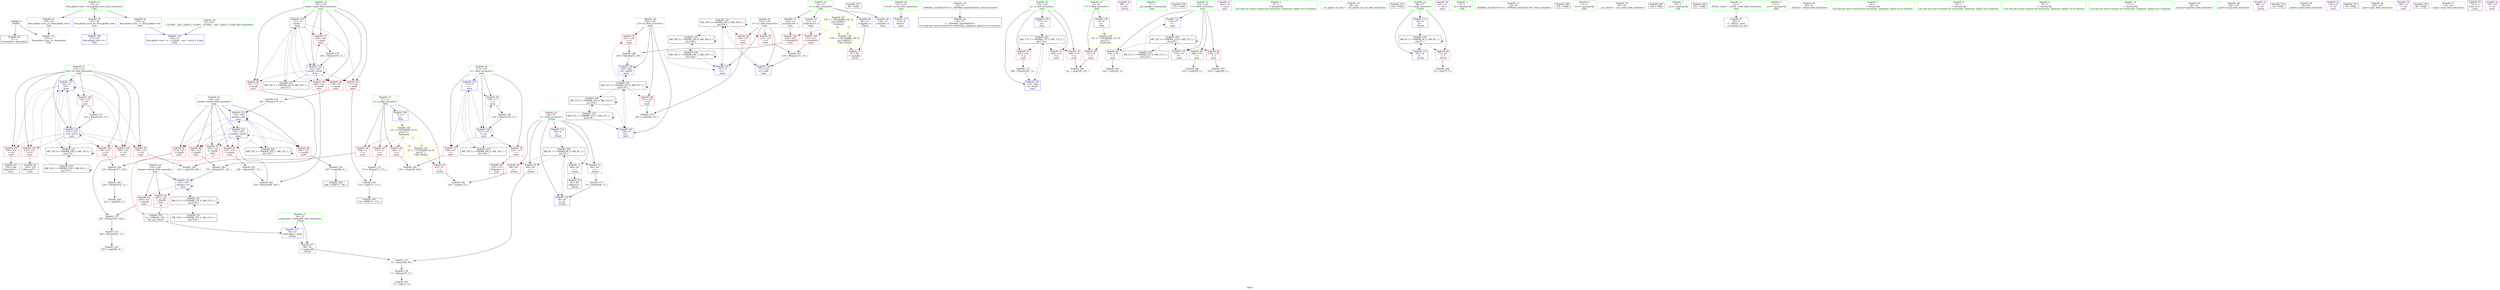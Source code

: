 digraph "SVFG" {
	label="SVFG";

	Node0x55acdf286f20 [shape=record,color=grey,label="{NodeID: 0\nNullPtr}"];
	Node0x55acdf286f20 -> Node0x55acdf2a6260[style=solid];
	Node0x55acdf286f20 -> Node0x55acdf2a7600[style=solid];
	Node0x55acdf2b0a20 [shape=record,color=grey,label="{NodeID: 180\n193 = Binary(191, 192, )\n}"];
	Node0x55acdf2b0a20 -> Node0x55acdf2ac870[style=solid];
	Node0x55acdf2a69e0 [shape=record,color=red,label="{NodeID: 97\n227\<--129\n\<--s2\nmain\n}"];
	Node0x55acdf2a69e0 -> Node0x55acdf2af820[style=solid];
	Node0x55acdf298890 [shape=record,color=green,label="{NodeID: 14\n13\<--14\na\<--a_field_insensitive\nGlob }"];
	Node0x55acdf298890 -> Node0x55acdf2a7930[style=solid];
	Node0x55acdf298890 -> Node0x55acdf2a7a00[style=solid];
	Node0x55acdf298890 -> Node0x55acdf2a7ad0[style=solid];
	Node0x55acdf298890 -> Node0x55acdf2a7ba0[style=solid];
	Node0x55acdf2d5130 [shape=record,color=black,label="{NodeID: 277\n99 = PHI()\n}"];
	Node0x55acdf2aa480 [shape=record,color=grey,label="{NodeID: 194\n187 = cmp(186, 9, )\n}"];
	Node0x55acdf2aa480 -> Node0x55acdf2af100[style=solid];
	Node0x55acdf2a7600 [shape=record,color=blue, style = dotted,label="{NodeID: 111\n279\<--3\nllvm.global_ctors_2\<--dummyVal\nGlob }"];
	Node0x55acdf2a59e0 [shape=record,color=green,label="{NodeID: 28\n113\<--114\nretval\<--retval_field_insensitive\nmain\n}"];
	Node0x55acdf2a59e0 -> Node0x55acdf2ac2c0[style=solid];
	Node0x55acdf2ac940 [shape=record,color=blue,label="{NodeID: 125\n127\<--9\ns1\<--\nmain\n}"];
	Node0x55acdf2ac940 -> Node0x55acdf2c3f00[style=dashed];
	Node0x55acdf2a6400 [shape=record,color=black,label="{NodeID: 42\n36\<--37\n\<--_ZNSt8ios_base4InitD1Ev\nCan only get source location for instruction, argument, global var or function.}"];
	Node0x55acdf2c0e00 [shape=record,color=black,label="{NodeID: 222\nMR_17V_3 = PHI(MR_17V_4, MR_17V_2, )\npts\{116 \}\n}"];
	Node0x55acdf2c0e00 -> Node0x55acdf2a8ee0[style=dashed];
	Node0x55acdf2c0e00 -> Node0x55acdf2a8fb0[style=dashed];
	Node0x55acdf2c0e00 -> Node0x55acdf2a9080[style=dashed];
	Node0x55acdf2c0e00 -> Node0x55acdf2ad090[style=dashed];
	Node0x55acdf2a7fb0 [shape=record,color=purple,label="{NodeID: 56\n98\<--17\n\<--.str.1\n_Z3outi\n}"];
	Node0x55acdf2a8ba0 [shape=record,color=red,label="{NodeID: 70\n69\<--58\n\<--i\n_Z3outi\n}"];
	Node0x55acdf2a8ba0 -> Node0x55acdf2b02a0[style=solid];
	Node0x55acdf2af6a0 [shape=record,color=grey,label="{NodeID: 167\n214 = Binary(213, 212, )\n}"];
	Node0x55acdf2af6a0 -> Node0x55acdf2acbb0[style=solid];
	Node0x55acdf2a9700 [shape=record,color=red,label="{NodeID: 84\n179\<--121\n\<--mask\nmain\n}"];
	Node0x55acdf2a9700 -> Node0x55acdf2b0720[style=solid];
	Node0x55acdf298fe0 [shape=record,color=green,label="{NodeID: 1\n7\<--1\n__dso_handle\<--dummyObj\nGlob }"];
	Node0x55acdf2b0ba0 [shape=record,color=grey,label="{NodeID: 181\n248 = Binary(247, 72, )\n}"];
	Node0x55acdf2b0ba0 -> Node0x55acdf2b0d20[style=solid];
	Node0x55acdf2a6ab0 [shape=record,color=red,label="{NodeID: 98\n237\<--129\n\<--s2\nmain\n}"];
	Node0x55acdf2a6ab0 -> Node0x55acdf2aa900[style=solid];
	Node0x55acdf298960 [shape=record,color=green,label="{NodeID: 15\n23\<--27\nllvm.global_ctors\<--llvm.global_ctors_field_insensitive\nGlob }"];
	Node0x55acdf298960 -> Node0x55acdf2a8220[style=solid];
	Node0x55acdf298960 -> Node0x55acdf2a8320[style=solid];
	Node0x55acdf298960 -> Node0x55acdf2a8420[style=solid];
	Node0x55acdf2d5230 [shape=record,color=black,label="{NodeID: 278\n135 = PHI()\n}"];
	Node0x55acdf2aa600 [shape=record,color=grey,label="{NodeID: 195\n184 = cmp(183, 9, )\n}"];
	Node0x55acdf2a7700 [shape=record,color=blue,label="{NodeID: 112\n54\<--53\nmask.addr\<--mask\n_Z3outi\n}"];
	Node0x55acdf2a7700 -> Node0x55acdf2a8930[style=dashed];
	Node0x55acdf2a5a70 [shape=record,color=green,label="{NodeID: 29\n115\<--116\nq\<--q_field_insensitive\nmain\n}"];
	Node0x55acdf2a5a70 -> Node0x55acdf2a8ee0[style=solid];
	Node0x55acdf2a5a70 -> Node0x55acdf2a8fb0[style=solid];
	Node0x55acdf2a5a70 -> Node0x55acdf2a9080[style=solid];
	Node0x55acdf2a5a70 -> Node0x55acdf2ac390[style=solid];
	Node0x55acdf2a5a70 -> Node0x55acdf2ad090[style=solid];
	Node0x55acdf2aca10 [shape=record,color=blue,label="{NodeID: 126\n129\<--9\ns2\<--\nmain\n}"];
	Node0x55acdf2aca10 -> Node0x55acdf2c4400[style=dashed];
	Node0x55acdf2a6500 [shape=record,color=black,label="{NodeID: 43\n85\<--84\nidxprom\<--\n_Z3outi\n}"];
	Node0x55acdf2c1300 [shape=record,color=black,label="{NodeID: 223\nMR_19V_2 = PHI(MR_19V_4, MR_19V_1, )\npts\{118 \}\n}"];
	Node0x55acdf2c1300 -> Node0x55acdf2ac460[style=dashed];
	Node0x55acdf2a8080 [shape=record,color=purple,label="{NodeID: 57\n163\<--19\n\<--.str.2\nmain\n}"];
	Node0x55acdf2a8c70 [shape=record,color=red,label="{NodeID: 71\n84\<--58\n\<--i\n_Z3outi\n}"];
	Node0x55acdf2a8c70 -> Node0x55acdf2a6500[style=solid];
	Node0x55acdf2c6750 [shape=record,color=yellow,style=double,label="{NodeID: 251\n10V_1 = ENCHI(MR_10V_0)\npts\{140000 \}\nFun[main]|{|<s2>10|<s3>11}}"];
	Node0x55acdf2c6750 -> Node0x55acdf2a7060[style=dashed];
	Node0x55acdf2c6750 -> Node0x55acdf2a7130[style=dashed];
	Node0x55acdf2c6750:s2 -> Node0x55acdf2c5bc0[style=dashed,color=red];
	Node0x55acdf2c6750:s3 -> Node0x55acdf2c5bc0[style=dashed,color=red];
	Node0x55acdf2af820 [shape=record,color=grey,label="{NodeID: 168\n228 = Binary(227, 226, )\n}"];
	Node0x55acdf2af820 -> Node0x55acdf2acc80[style=solid];
	Node0x55acdf2a97d0 [shape=record,color=red,label="{NodeID: 85\n191\<--121\n\<--mask\nmain\n}"];
	Node0x55acdf2a97d0 -> Node0x55acdf2b0a20[style=solid];
	Node0x55acdf2975c0 [shape=record,color=green,label="{NodeID: 2\n9\<--1\n\<--dummyObj\nCan only get source location for instruction, argument, global var or function.}"];
	Node0x55acdf2b0d20 [shape=record,color=grey,label="{NodeID: 182\n250 = Binary(248, 249, )\n}"];
	Node0x55acdf2b0d20 -> Node0x55acdf2acef0[style=solid];
	Node0x55acdf2a6b80 [shape=record,color=red,label="{NodeID: 99\n199\<--131\n\<--i16\nmain\n}"];
	Node0x55acdf2a6b80 -> Node0x55acdf2b17a0[style=solid];
	Node0x55acdf297f00 [shape=record,color=green,label="{NodeID: 16\n28\<--29\n__cxx_global_var_init\<--__cxx_global_var_init_field_insensitive\n}"];
	Node0x55acdf2d5330 [shape=record,color=black,label="{NodeID: 279\n145 = PHI()\n}"];
	Node0x55acdf2aa780 [shape=record,color=grey,label="{NodeID: 196\n66 = cmp(64, 65, )\n}"];
	Node0x55acdf2a77d0 [shape=record,color=blue,label="{NodeID: 113\n56\<--9\nf\<--\n_Z3outi\n}"];
	Node0x55acdf2a77d0 -> Node0x55acdf2baa00[style=dashed];
	Node0x55acdf2a5b00 [shape=record,color=green,label="{NodeID: 30\n117\<--118\ni\<--i_field_insensitive\nmain\n}"];
	Node0x55acdf2a5b00 -> Node0x55acdf2a9150[style=solid];
	Node0x55acdf2a5b00 -> Node0x55acdf2a9220[style=solid];
	Node0x55acdf2a5b00 -> Node0x55acdf2a92f0[style=solid];
	Node0x55acdf2a5b00 -> Node0x55acdf2ac460[style=solid];
	Node0x55acdf2a5b00 -> Node0x55acdf2ac530[style=solid];
	Node0x55acdf2acae0 [shape=record,color=blue,label="{NodeID: 127\n131\<--9\ni16\<--\nmain\n}"];
	Node0x55acdf2acae0 -> Node0x55acdf2a6b80[style=dashed];
	Node0x55acdf2acae0 -> Node0x55acdf2a6c50[style=dashed];
	Node0x55acdf2acae0 -> Node0x55acdf2a6d20[style=dashed];
	Node0x55acdf2acae0 -> Node0x55acdf2a6df0[style=dashed];
	Node0x55acdf2acae0 -> Node0x55acdf2a6ec0[style=dashed];
	Node0x55acdf2acae0 -> Node0x55acdf2a6f90[style=dashed];
	Node0x55acdf2acae0 -> Node0x55acdf2acae0[style=dashed];
	Node0x55acdf2acae0 -> Node0x55acdf2acd50[style=dashed];
	Node0x55acdf2acae0 -> Node0x55acdf2c0900[style=dashed];
	Node0x55acdf2a65d0 [shape=record,color=black,label="{NodeID: 44\n153\<--152\nidxprom\<--\nmain\n}"];
	Node0x55acdf2c2010 [shape=record,color=black,label="{NodeID: 224\nMR_21V_2 = PHI(MR_21V_4, MR_21V_1, )\npts\{120 \}\n}"];
	Node0x55acdf2c2010 -> Node0x55acdf2ac600[style=dashed];
	Node0x55acdf2a8150 [shape=record,color=purple,label="{NodeID: 58\n261\<--21\n\<--.str.3\nmain\n}"];
	Node0x55acdf2c5bc0 [shape=record,color=yellow,style=double,label="{NodeID: 238\n10V_1 = ENCHI(MR_10V_0)\npts\{140000 \}\nFun[_Z3outi]}"];
	Node0x55acdf2c5bc0 -> Node0x55acdf2a8e10[style=dashed];
	Node0x55acdf2a8d40 [shape=record,color=red,label="{NodeID: 72\n94\<--58\n\<--i\n_Z3outi\n}"];
	Node0x55acdf2a8d40 -> Node0x55acdf2afca0[style=solid];
	Node0x55acdf2af9a0 [shape=record,color=grey,label="{NodeID: 169\n159 = Binary(158, 72, )\n}"];
	Node0x55acdf2af9a0 -> Node0x55acdf2ac530[style=solid];
	Node0x55acdf2a98a0 [shape=record,color=red,label="{NodeID: 86\n249\<--121\n\<--mask\nmain\n}"];
	Node0x55acdf2a98a0 -> Node0x55acdf2b0d20[style=solid];
	Node0x55acdf297650 [shape=record,color=green,label="{NodeID: 3\n15\<--1\n.str\<--dummyObj\nGlob }"];
	Node0x55acdf2b0ea0 [shape=record,color=grey,label="{NodeID: 183\n220 = Binary(219, 72, )\n}"];
	Node0x55acdf2b0ea0 -> Node0x55acdf2aaa80[style=solid];
	Node0x55acdf2a6c50 [shape=record,color=red,label="{NodeID: 100\n204\<--131\n\<--i16\nmain\n}"];
	Node0x55acdf2a6c50 -> Node0x55acdf2afe20[style=solid];
	Node0x55acdf297fd0 [shape=record,color=green,label="{NodeID: 17\n32\<--33\n_ZNSt8ios_base4InitC1Ev\<--_ZNSt8ios_base4InitC1Ev_field_insensitive\n}"];
	Node0x55acdf2d5430 [shape=record,color=black,label="{NodeID: 280\n156 = PHI()\n}"];
	Node0x55acdf2aa900 [shape=record,color=grey,label="{NodeID: 197\n238 = cmp(236, 237, )\n}"];
	Node0x55acdf2a78a0 [shape=record,color=blue,label="{NodeID: 114\n58\<--9\ni\<--\n_Z3outi\n}"];
	Node0x55acdf2a78a0 -> Node0x55acdf2baf00[style=dashed];
	Node0x55acdf2a5b90 [shape=record,color=green,label="{NodeID: 31\n119\<--120\nf\<--f_field_insensitive\nmain\n}"];
	Node0x55acdf2a5b90 -> Node0x55acdf2a93c0[style=solid];
	Node0x55acdf2a5b90 -> Node0x55acdf2a9490[style=solid];
	Node0x55acdf2a5b90 -> Node0x55acdf2a9560[style=solid];
	Node0x55acdf2a5b90 -> Node0x55acdf2ac600[style=solid];
	Node0x55acdf2a5b90 -> Node0x55acdf2ace20[style=solid];
	Node0x55acdf2acbb0 [shape=record,color=blue,label="{NodeID: 128\n127\<--214\ns1\<--add\nmain\n}"];
	Node0x55acdf2acbb0 -> Node0x55acdf2c3f00[style=dashed];
	Node0x55acdf2a66a0 [shape=record,color=black,label="{NodeID: 45\n210\<--209\nidxprom21\<--\nmain\n}"];
	Node0x55acdf2c2100 [shape=record,color=black,label="{NodeID: 225\nMR_23V_2 = PHI(MR_23V_4, MR_23V_1, )\npts\{122 \}\n}"];
	Node0x55acdf2c2100 -> Node0x55acdf2ac6d0[style=dashed];
	Node0x55acdf2a8220 [shape=record,color=purple,label="{NodeID: 59\n277\<--23\nllvm.global_ctors_0\<--llvm.global_ctors\nGlob }"];
	Node0x55acdf2a8220 -> Node0x55acdf2a7400[style=solid];
	Node0x55acdf2c5ca0 [shape=record,color=yellow,style=double,label="{NodeID: 239\n12V_1 = ENCHI(MR_12V_0)\npts\{10 \}\nFun[main]}"];
	Node0x55acdf2c5ca0 -> Node0x55acdf2a8520[style=dashed];
	Node0x55acdf2a8e10 [shape=record,color=red,label="{NodeID: 73\n87\<--86\n\<--arrayidx\n_Z3outi\n}"];
	Node0x55acdf2afb20 [shape=record,color=grey,label="{NodeID: 170\n266 = Binary(265, 72, )\n}"];
	Node0x55acdf2afb20 -> Node0x55acdf2ad090[style=solid];
	Node0x55acdf2a9970 [shape=record,color=red,label="{NodeID: 87\n254\<--121\n\<--mask\nmain\n}"];
	Node0x55acdf2a9970 -> Node0x55acdf2b08a0[style=solid];
	Node0x55acdf2871b0 [shape=record,color=green,label="{NodeID: 4\n17\<--1\n.str.1\<--dummyObj\nGlob }"];
	Node0x55acdf2b1020 [shape=record,color=grey,label="{NodeID: 184\n219 = Binary(217, 218, )\n}"];
	Node0x55acdf2b1020 -> Node0x55acdf2b0ea0[style=solid];
	Node0x55acdf2a6d20 [shape=record,color=red,label="{NodeID: 101\n209\<--131\n\<--i16\nmain\n}"];
	Node0x55acdf2a6d20 -> Node0x55acdf2a66a0[style=solid];
	Node0x55acdf2980a0 [shape=record,color=green,label="{NodeID: 18\n38\<--39\n__cxa_atexit\<--__cxa_atexit_field_insensitive\n}"];
	Node0x55acdf2d5530 [shape=record,color=black,label="{NodeID: 281\n164 = PHI()\n}"];
	Node0x55acdf2aaa80 [shape=record,color=grey,label="{NodeID: 198\n221 = cmp(220, 9, )\n}"];
	Node0x55acdf2ac120 [shape=record,color=blue,label="{NodeID: 115\n56\<--72\nf\<--\n_Z3outi\n}"];
	Node0x55acdf2ac120 -> Node0x55acdf2baa00[style=dashed];
	Node0x55acdf2a5c20 [shape=record,color=green,label="{NodeID: 32\n121\<--122\nmask\<--mask_field_insensitive\nmain\n}"];
	Node0x55acdf2a5c20 -> Node0x55acdf2a9630[style=solid];
	Node0x55acdf2a5c20 -> Node0x55acdf2a9700[style=solid];
	Node0x55acdf2a5c20 -> Node0x55acdf2a97d0[style=solid];
	Node0x55acdf2a5c20 -> Node0x55acdf2a98a0[style=solid];
	Node0x55acdf2a5c20 -> Node0x55acdf2a9970[style=solid];
	Node0x55acdf2a5c20 -> Node0x55acdf2ac6d0[style=solid];
	Node0x55acdf2a5c20 -> Node0x55acdf2acfc0[style=solid];
	Node0x55acdf2acc80 [shape=record,color=blue,label="{NodeID: 129\n129\<--228\ns2\<--add29\nmain\n}"];
	Node0x55acdf2acc80 -> Node0x55acdf2c4400[style=dashed];
	Node0x55acdf2a6770 [shape=record,color=black,label="{NodeID: 46\n224\<--223\nidxprom27\<--\nmain\n}"];
	Node0x55acdf2c2600 [shape=record,color=black,label="{NodeID: 226\nMR_25V_2 = PHI(MR_25V_3, MR_25V_1, )\npts\{124 \}\n}"];
	Node0x55acdf2c2600 -> Node0x55acdf2ac7a0[style=dashed];
	Node0x55acdf2c2600 -> Node0x55acdf2c2600[style=dashed];
	Node0x55acdf2a8320 [shape=record,color=purple,label="{NodeID: 60\n278\<--23\nllvm.global_ctors_1\<--llvm.global_ctors\nGlob }"];
	Node0x55acdf2a8320 -> Node0x55acdf2a7500[style=solid];
	Node0x55acdf2c5db0 [shape=record,color=yellow,style=double,label="{NodeID: 240\n2V_1 = ENCHI(MR_2V_0)\npts\{12 \}\nFun[main]|{|<s3>10|<s4>11}}"];
	Node0x55acdf2c5db0 -> Node0x55acdf2a86c0[style=dashed];
	Node0x55acdf2c5db0 -> Node0x55acdf2a8790[style=dashed];
	Node0x55acdf2c5db0 -> Node0x55acdf2a8860[style=dashed];
	Node0x55acdf2c5db0:s3 -> Node0x55acdf2c4e00[style=dashed,color=red];
	Node0x55acdf2c5db0:s4 -> Node0x55acdf2c4e00[style=dashed,color=red];
	Node0x55acdf2a8ee0 [shape=record,color=red,label="{NodeID: 74\n140\<--115\n\<--q\nmain\n}"];
	Node0x55acdf2a8ee0 -> Node0x55acdf2b1920[style=solid];
	Node0x55acdf2afca0 [shape=record,color=grey,label="{NodeID: 171\n95 = Binary(94, 72, )\n}"];
	Node0x55acdf2afca0 -> Node0x55acdf2ac1f0[style=solid];
	Node0x55acdf2a9a40 [shape=record,color=red,label="{NodeID: 88\n186\<--123\n\<--smask\nmain\n}"];
	Node0x55acdf2a9a40 -> Node0x55acdf2aa480[style=solid];
	Node0x55acdf287240 [shape=record,color=green,label="{NodeID: 5\n19\<--1\n.str.2\<--dummyObj\nGlob }"];
	Node0x55acdf2b11a0 [shape=record,color=grey,label="{NodeID: 185\n150 = cmp(148, 149, )\n}"];
	Node0x55acdf2a6df0 [shape=record,color=red,label="{NodeID: 102\n218\<--131\n\<--i16\nmain\n}"];
	Node0x55acdf2a6df0 -> Node0x55acdf2b1020[style=solid];
	Node0x55acdf298170 [shape=record,color=green,label="{NodeID: 19\n37\<--43\n_ZNSt8ios_base4InitD1Ev\<--_ZNSt8ios_base4InitD1Ev_field_insensitive\n}"];
	Node0x55acdf298170 -> Node0x55acdf2a6400[style=solid];
	Node0x55acdf2d5630 [shape=record,color=black,label="{NodeID: 282\n262 = PHI()\n}"];
	Node0x55acdf2ac1f0 [shape=record,color=blue,label="{NodeID: 116\n58\<--95\ni\<--inc\n_Z3outi\n}"];
	Node0x55acdf2ac1f0 -> Node0x55acdf2baf00[style=dashed];
	Node0x55acdf2a5cb0 [shape=record,color=green,label="{NodeID: 33\n123\<--124\nsmask\<--smask_field_insensitive\nmain\n}"];
	Node0x55acdf2a5cb0 -> Node0x55acdf2a9a40[style=solid];
	Node0x55acdf2a5cb0 -> Node0x55acdf2a9b10[style=solid];
	Node0x55acdf2a5cb0 -> Node0x55acdf2a9be0[style=solid];
	Node0x55acdf2a5cb0 -> Node0x55acdf2a9cb0[style=solid];
	Node0x55acdf2a5cb0 -> Node0x55acdf2a9d80[style=solid];
	Node0x55acdf2a5cb0 -> Node0x55acdf2ac7a0[style=solid];
	Node0x55acdf2a5cb0 -> Node0x55acdf2acef0[style=solid];
	Node0x55acdf2acd50 [shape=record,color=blue,label="{NodeID: 130\n131\<--233\ni16\<--inc32\nmain\n}"];
	Node0x55acdf2acd50 -> Node0x55acdf2a6b80[style=dashed];
	Node0x55acdf2acd50 -> Node0x55acdf2a6c50[style=dashed];
	Node0x55acdf2acd50 -> Node0x55acdf2a6d20[style=dashed];
	Node0x55acdf2acd50 -> Node0x55acdf2a6df0[style=dashed];
	Node0x55acdf2acd50 -> Node0x55acdf2a6ec0[style=dashed];
	Node0x55acdf2acd50 -> Node0x55acdf2a6f90[style=dashed];
	Node0x55acdf2acd50 -> Node0x55acdf2acae0[style=dashed];
	Node0x55acdf2acd50 -> Node0x55acdf2acd50[style=dashed];
	Node0x55acdf2acd50 -> Node0x55acdf2c0900[style=dashed];
	Node0x55acdf2a6840 [shape=record,color=purple,label="{NodeID: 47\n34\<--4\n\<--_ZStL8__ioinit\n__cxx_global_var_init\n}"];
	Node0x55acdf2c2b00 [shape=record,color=black,label="{NodeID: 227\nMR_27V_2 = PHI(MR_27V_3, MR_27V_1, )\npts\{126 \}\n}"];
	Node0x55acdf2c2b00 -> Node0x55acdf2bc300[style=dashed];
	Node0x55acdf2a8420 [shape=record,color=purple,label="{NodeID: 61\n279\<--23\nllvm.global_ctors_2\<--llvm.global_ctors\nGlob }"];
	Node0x55acdf2a8420 -> Node0x55acdf2a7600[style=solid];
	Node0x55acdf2a8fb0 [shape=record,color=red,label="{NodeID: 75\n162\<--115\n\<--q\nmain\n}"];
	Node0x55acdf2afe20 [shape=record,color=grey,label="{NodeID: 172\n205 = Binary(203, 204, )\n}"];
	Node0x55acdf2afe20 -> Node0x55acdf2b0120[style=solid];
	Node0x55acdf2a9b10 [shape=record,color=red,label="{NodeID: 89\n192\<--123\n\<--smask\nmain\n}"];
	Node0x55acdf2a9b10 -> Node0x55acdf2b0a20[style=solid];
	Node0x55acdf286ff0 [shape=record,color=green,label="{NodeID: 6\n21\<--1\n.str.3\<--dummyObj\nGlob }"];
	Node0x55acdf2b1320 [shape=record,color=grey,label="{NodeID: 186\n169 = cmp(168, 9, )\n}"];
	Node0x55acdf2a6ec0 [shape=record,color=red,label="{NodeID: 103\n223\<--131\n\<--i16\nmain\n}"];
	Node0x55acdf2a6ec0 -> Node0x55acdf2a6770[style=solid];
	Node0x55acdf298240 [shape=record,color=green,label="{NodeID: 20\n50\<--51\n_Z3outi\<--_Z3outi_field_insensitive\n}"];
	Node0x55acdf2d5730 [shape=record,color=black,label="{NodeID: 283\n53 = PHI(241, 243, )\n0th arg _Z3outi }"];
	Node0x55acdf2d5730 -> Node0x55acdf2a7700[style=solid];
	Node0x55acdf2ac2c0 [shape=record,color=blue,label="{NodeID: 117\n113\<--9\nretval\<--\nmain\n}"];
	Node0x55acdf2a5d80 [shape=record,color=green,label="{NodeID: 34\n125\<--126\ndmask\<--dmask_field_insensitive\nmain\n}"];
	Node0x55acdf2a5d80 -> Node0x55acdf2a9e50[style=solid];
	Node0x55acdf2a5d80 -> Node0x55acdf2a9f20[style=solid];
	Node0x55acdf2a5d80 -> Node0x55acdf2ac870[style=solid];
	Node0x55acdf2ace20 [shape=record,color=blue,label="{NodeID: 131\n119\<--72\nf\<--\nmain\n}"];
	Node0x55acdf2ace20 -> Node0x55acdf2bb400[style=dashed];
	Node0x55acdf2a7930 [shape=record,color=purple,label="{NodeID: 48\n86\<--13\narrayidx\<--a\n_Z3outi\n}"];
	Node0x55acdf2a7930 -> Node0x55acdf2a8e10[style=solid];
	Node0x55acdf2c3000 [shape=record,color=black,label="{NodeID: 228\nMR_29V_2 = PHI(MR_29V_3, MR_29V_1, )\npts\{128 \}\n}"];
	Node0x55acdf2c3000 -> Node0x55acdf2ac940[style=dashed];
	Node0x55acdf2c3000 -> Node0x55acdf2bff00[style=dashed];
	Node0x55acdf2c3000 -> Node0x55acdf2c3000[style=dashed];
	Node0x55acdf2a8520 [shape=record,color=red,label="{NodeID: 62\n141\<--8\n\<--T\nmain\n}"];
	Node0x55acdf2a8520 -> Node0x55acdf2b1920[style=solid];
	Node0x55acdf2a9080 [shape=record,color=red,label="{NodeID: 76\n265\<--115\n\<--q\nmain\n}"];
	Node0x55acdf2a9080 -> Node0x55acdf2afb20[style=solid];
	Node0x55acdf2affa0 [shape=record,color=grey,label="{NodeID: 173\n173 = Binary(72, 172, )\n}"];
	Node0x55acdf2affa0 -> Node0x55acdf2b1aa0[style=solid];
	Node0x55acdf2a9be0 [shape=record,color=red,label="{NodeID: 90\n217\<--123\n\<--smask\nmain\n}"];
	Node0x55acdf2a9be0 -> Node0x55acdf2b1020[style=solid];
	Node0x55acdf287080 [shape=record,color=green,label="{NodeID: 7\n24\<--1\n\<--dummyObj\nCan only get source location for instruction, argument, global var or function.}"];
	Node0x55acdf2b14a0 [shape=record,color=grey,label="{NodeID: 187\n73 = cmp(71, 9, )\n}"];
	Node0x55acdf2a6f90 [shape=record,color=red,label="{NodeID: 104\n232\<--131\n\<--i16\nmain\n}"];
	Node0x55acdf2a6f90 -> Node0x55acdf2b05a0[style=solid];
	Node0x55acdf298310 [shape=record,color=green,label="{NodeID: 21\n54\<--55\nmask.addr\<--mask.addr_field_insensitive\n_Z3outi\n}"];
	Node0x55acdf298310 -> Node0x55acdf2a8930[style=solid];
	Node0x55acdf298310 -> Node0x55acdf2a7700[style=solid];
	Node0x55acdf2ac390 [shape=record,color=blue,label="{NodeID: 118\n115\<--72\nq\<--\nmain\n}"];
	Node0x55acdf2ac390 -> Node0x55acdf2c0e00[style=dashed];
	Node0x55acdf2a5e50 [shape=record,color=green,label="{NodeID: 35\n127\<--128\ns1\<--s1_field_insensitive\nmain\n}"];
	Node0x55acdf2a5e50 -> Node0x55acdf2a9ff0[style=solid];
	Node0x55acdf2a5e50 -> Node0x55acdf2a6910[style=solid];
	Node0x55acdf2a5e50 -> Node0x55acdf2ac940[style=solid];
	Node0x55acdf2a5e50 -> Node0x55acdf2acbb0[style=solid];
	Node0x55acdf2acef0 [shape=record,color=blue,label="{NodeID: 132\n123\<--250\nsmask\<--and39\nmain\n}"];
	Node0x55acdf2acef0 -> Node0x55acdf2a9a40[style=dashed];
	Node0x55acdf2acef0 -> Node0x55acdf2a9b10[style=dashed];
	Node0x55acdf2acef0 -> Node0x55acdf2a9be0[style=dashed];
	Node0x55acdf2acef0 -> Node0x55acdf2a9cb0[style=dashed];
	Node0x55acdf2acef0 -> Node0x55acdf2a9d80[style=dashed];
	Node0x55acdf2acef0 -> Node0x55acdf2ac7a0[style=dashed];
	Node0x55acdf2acef0 -> Node0x55acdf2acef0[style=dashed];
	Node0x55acdf2acef0 -> Node0x55acdf2c2600[style=dashed];
	Node0x55acdf2a7a00 [shape=record,color=purple,label="{NodeID: 49\n154\<--13\narrayidx\<--a\nmain\n}"];
	Node0x55acdf2c3500 [shape=record,color=black,label="{NodeID: 229\nMR_31V_2 = PHI(MR_31V_3, MR_31V_1, )\npts\{130 \}\n}"];
	Node0x55acdf2c3500 -> Node0x55acdf2aca10[style=dashed];
	Node0x55acdf2c3500 -> Node0x55acdf2c0400[style=dashed];
	Node0x55acdf2c3500 -> Node0x55acdf2c3500[style=dashed];
	Node0x55acdf2a85f0 [shape=record,color=red,label="{NodeID: 63\n65\<--11\n\<--n\n_Z3outi\n}"];
	Node0x55acdf2a85f0 -> Node0x55acdf2aa780[style=solid];
	Node0x55acdf2a9150 [shape=record,color=red,label="{NodeID: 77\n148\<--117\n\<--i\nmain\n}"];
	Node0x55acdf2a9150 -> Node0x55acdf2b11a0[style=solid];
	Node0x55acdf2b0120 [shape=record,color=grey,label="{NodeID: 174\n206 = Binary(205, 72, )\n}"];
	Node0x55acdf2b0120 -> Node0x55acdf2aa180[style=solid];
	Node0x55acdf2a9cb0 [shape=record,color=red,label="{NodeID: 91\n243\<--123\n\<--smask\nmain\n|{<s0>11}}"];
	Node0x55acdf2a9cb0:s0 -> Node0x55acdf2d5730[style=solid,color=red];
	Node0x55acdf297380 [shape=record,color=green,label="{NodeID: 8\n72\<--1\n\<--dummyObj\nCan only get source location for instruction, argument, global var or function.}"];
	Node0x55acdf2b1620 [shape=record,color=grey,label="{NodeID: 188\n76 = cmp(75, 9, )\n}"];
	Node0x55acdf2a7060 [shape=record,color=red,label="{NodeID: 105\n212\<--211\n\<--arrayidx22\nmain\n}"];
	Node0x55acdf2a7060 -> Node0x55acdf2af6a0[style=solid];
	Node0x55acdf2983e0 [shape=record,color=green,label="{NodeID: 22\n56\<--57\nf\<--f_field_insensitive\n_Z3outi\n}"];
	Node0x55acdf2983e0 -> Node0x55acdf2a8a00[style=solid];
	Node0x55acdf2983e0 -> Node0x55acdf2a77d0[style=solid];
	Node0x55acdf2983e0 -> Node0x55acdf2ac120[style=solid];
	Node0x55acdf2baa00 [shape=record,color=black,label="{NodeID: 202\nMR_6V_3 = PHI(MR_6V_5, MR_6V_2, )\npts\{57 \}\n}"];
	Node0x55acdf2baa00 -> Node0x55acdf2a8a00[style=dashed];
	Node0x55acdf2baa00 -> Node0x55acdf2ac120[style=dashed];
	Node0x55acdf2baa00 -> Node0x55acdf2baa00[style=dashed];
	Node0x55acdf2ac460 [shape=record,color=blue,label="{NodeID: 119\n117\<--9\ni\<--\nmain\n}"];
	Node0x55acdf2ac460 -> Node0x55acdf2a9150[style=dashed];
	Node0x55acdf2ac460 -> Node0x55acdf2a9220[style=dashed];
	Node0x55acdf2ac460 -> Node0x55acdf2a92f0[style=dashed];
	Node0x55acdf2ac460 -> Node0x55acdf2ac530[style=dashed];
	Node0x55acdf2ac460 -> Node0x55acdf2c1300[style=dashed];
	Node0x55acdf2a5f20 [shape=record,color=green,label="{NodeID: 36\n129\<--130\ns2\<--s2_field_insensitive\nmain\n}"];
	Node0x55acdf2a5f20 -> Node0x55acdf2a69e0[style=solid];
	Node0x55acdf2a5f20 -> Node0x55acdf2a6ab0[style=solid];
	Node0x55acdf2a5f20 -> Node0x55acdf2aca10[style=solid];
	Node0x55acdf2a5f20 -> Node0x55acdf2acc80[style=solid];
	Node0x55acdf2acfc0 [shape=record,color=blue,label="{NodeID: 133\n121\<--255\nmask\<--inc42\nmain\n}"];
	Node0x55acdf2acfc0 -> Node0x55acdf2a9630[style=dashed];
	Node0x55acdf2acfc0 -> Node0x55acdf2a9700[style=dashed];
	Node0x55acdf2acfc0 -> Node0x55acdf2a97d0[style=dashed];
	Node0x55acdf2acfc0 -> Node0x55acdf2a98a0[style=dashed];
	Node0x55acdf2acfc0 -> Node0x55acdf2a9970[style=dashed];
	Node0x55acdf2acfc0 -> Node0x55acdf2acfc0[style=dashed];
	Node0x55acdf2acfc0 -> Node0x55acdf2c2100[style=dashed];
	Node0x55acdf2a7ad0 [shape=record,color=purple,label="{NodeID: 50\n211\<--13\narrayidx22\<--a\nmain\n}"];
	Node0x55acdf2a7ad0 -> Node0x55acdf2a7060[style=solid];
	Node0x55acdf2c3a00 [shape=record,color=black,label="{NodeID: 230\nMR_33V_2 = PHI(MR_33V_3, MR_33V_1, )\npts\{132 \}\n}"];
	Node0x55acdf2c3a00 -> Node0x55acdf2acae0[style=dashed];
	Node0x55acdf2c3a00 -> Node0x55acdf2c0900[style=dashed];
	Node0x55acdf2c3a00 -> Node0x55acdf2c3a00[style=dashed];
	Node0x55acdf2a86c0 [shape=record,color=red,label="{NodeID: 64\n149\<--11\n\<--n\nmain\n}"];
	Node0x55acdf2a86c0 -> Node0x55acdf2b11a0[style=solid];
	Node0x55acdf2a9220 [shape=record,color=red,label="{NodeID: 78\n152\<--117\n\<--i\nmain\n}"];
	Node0x55acdf2a9220 -> Node0x55acdf2a65d0[style=solid];
	Node0x55acdf2b02a0 [shape=record,color=grey,label="{NodeID: 175\n70 = Binary(68, 69, )\n}"];
	Node0x55acdf2b02a0 -> Node0x55acdf2b0420[style=solid];
	Node0x55acdf2a9d80 [shape=record,color=red,label="{NodeID: 92\n247\<--123\n\<--smask\nmain\n}"];
	Node0x55acdf2a9d80 -> Node0x55acdf2b0ba0[style=solid];
	Node0x55acdf297410 [shape=record,color=green,label="{NodeID: 9\n79\<--1\n\<--dummyObj\nCan only get source location for instruction, argument, global var or function.}"];
	Node0x55acdf2b17a0 [shape=record,color=grey,label="{NodeID: 189\n201 = cmp(199, 200, )\n}"];
	Node0x55acdf2a7130 [shape=record,color=red,label="{NodeID: 106\n226\<--225\n\<--arrayidx28\nmain\n}"];
	Node0x55acdf2a7130 -> Node0x55acdf2af820[style=solid];
	Node0x55acdf2984b0 [shape=record,color=green,label="{NodeID: 23\n58\<--59\ni\<--i_field_insensitive\n_Z3outi\n}"];
	Node0x55acdf2984b0 -> Node0x55acdf2a8ad0[style=solid];
	Node0x55acdf2984b0 -> Node0x55acdf2a8ba0[style=solid];
	Node0x55acdf2984b0 -> Node0x55acdf2a8c70[style=solid];
	Node0x55acdf2984b0 -> Node0x55acdf2a8d40[style=solid];
	Node0x55acdf2984b0 -> Node0x55acdf2a78a0[style=solid];
	Node0x55acdf2984b0 -> Node0x55acdf2ac1f0[style=solid];
	Node0x55acdf2baf00 [shape=record,color=black,label="{NodeID: 203\nMR_8V_3 = PHI(MR_8V_4, MR_8V_2, )\npts\{59 \}\n}"];
	Node0x55acdf2baf00 -> Node0x55acdf2a8ad0[style=dashed];
	Node0x55acdf2baf00 -> Node0x55acdf2a8ba0[style=dashed];
	Node0x55acdf2baf00 -> Node0x55acdf2a8c70[style=dashed];
	Node0x55acdf2baf00 -> Node0x55acdf2a8d40[style=dashed];
	Node0x55acdf2baf00 -> Node0x55acdf2ac1f0[style=dashed];
	Node0x55acdf2ac530 [shape=record,color=blue,label="{NodeID: 120\n117\<--159\ni\<--inc\nmain\n}"];
	Node0x55acdf2ac530 -> Node0x55acdf2a9150[style=dashed];
	Node0x55acdf2ac530 -> Node0x55acdf2a9220[style=dashed];
	Node0x55acdf2ac530 -> Node0x55acdf2a92f0[style=dashed];
	Node0x55acdf2ac530 -> Node0x55acdf2ac530[style=dashed];
	Node0x55acdf2ac530 -> Node0x55acdf2c1300[style=dashed];
	Node0x55acdf2a5ff0 [shape=record,color=green,label="{NodeID: 37\n131\<--132\ni16\<--i16_field_insensitive\nmain\n}"];
	Node0x55acdf2a5ff0 -> Node0x55acdf2a6b80[style=solid];
	Node0x55acdf2a5ff0 -> Node0x55acdf2a6c50[style=solid];
	Node0x55acdf2a5ff0 -> Node0x55acdf2a6d20[style=solid];
	Node0x55acdf2a5ff0 -> Node0x55acdf2a6df0[style=solid];
	Node0x55acdf2a5ff0 -> Node0x55acdf2a6ec0[style=solid];
	Node0x55acdf2a5ff0 -> Node0x55acdf2a6f90[style=solid];
	Node0x55acdf2a5ff0 -> Node0x55acdf2acae0[style=solid];
	Node0x55acdf2a5ff0 -> Node0x55acdf2acd50[style=solid];
	Node0x55acdf2ad090 [shape=record,color=blue,label="{NodeID: 134\n115\<--266\nq\<--inc49\nmain\n}"];
	Node0x55acdf2ad090 -> Node0x55acdf2c0e00[style=dashed];
	Node0x55acdf2a7ba0 [shape=record,color=purple,label="{NodeID: 51\n225\<--13\narrayidx28\<--a\nmain\n}"];
	Node0x55acdf2a7ba0 -> Node0x55acdf2a7130[style=solid];
	Node0x55acdf2c3f00 [shape=record,color=black,label="{NodeID: 231\nMR_29V_6 = PHI(MR_29V_8, MR_29V_5, )\npts\{128 \}\n}"];
	Node0x55acdf2c3f00 -> Node0x55acdf2a9ff0[style=dashed];
	Node0x55acdf2c3f00 -> Node0x55acdf2a6910[style=dashed];
	Node0x55acdf2c3f00 -> Node0x55acdf2ac940[style=dashed];
	Node0x55acdf2c3f00 -> Node0x55acdf2acbb0[style=dashed];
	Node0x55acdf2c3f00 -> Node0x55acdf2bff00[style=dashed];
	Node0x55acdf2c3f00 -> Node0x55acdf2c3f00[style=dashed];
	Node0x55acdf2a8790 [shape=record,color=red,label="{NodeID: 65\n172\<--11\n\<--n\nmain\n}"];
	Node0x55acdf2a8790 -> Node0x55acdf2affa0[style=solid];
	Node0x55acdf2a92f0 [shape=record,color=red,label="{NodeID: 79\n158\<--117\n\<--i\nmain\n}"];
	Node0x55acdf2a92f0 -> Node0x55acdf2af9a0[style=solid];
	Node0x55acdf2b0420 [shape=record,color=grey,label="{NodeID: 176\n71 = Binary(70, 72, )\n}"];
	Node0x55acdf2b0420 -> Node0x55acdf2b14a0[style=solid];
	Node0x55acdf2a9e50 [shape=record,color=red,label="{NodeID: 93\n203\<--125\n\<--dmask\nmain\n}"];
	Node0x55acdf2a9e50 -> Node0x55acdf2afe20[style=solid];
	Node0x55acdf287420 [shape=record,color=green,label="{NodeID: 10\n177\<--1\n\<--dummyObj\nCan only get source location for instruction, argument, global var or function.}"];
	Node0x55acdf2b1920 [shape=record,color=grey,label="{NodeID: 190\n142 = cmp(140, 141, )\n}"];
	Node0x55acdf2a7200 [shape=record,color=blue,label="{NodeID: 107\n8\<--9\nT\<--\nGlob }"];
	Node0x55acdf2a7200 -> Node0x55acdf2c5ca0[style=dashed];
	Node0x55acdf298580 [shape=record,color=green,label="{NodeID: 24\n80\<--81\nputchar\<--putchar_field_insensitive\n}"];
	Node0x55acdf2bb400 [shape=record,color=black,label="{NodeID: 204\nMR_21V_4 = PHI(MR_21V_6, MR_21V_3, )\npts\{120 \}\n}"];
	Node0x55acdf2bb400 -> Node0x55acdf2a93c0[style=dashed];
	Node0x55acdf2bb400 -> Node0x55acdf2a9490[style=dashed];
	Node0x55acdf2bb400 -> Node0x55acdf2a9560[style=dashed];
	Node0x55acdf2bb400 -> Node0x55acdf2ace20[style=dashed];
	Node0x55acdf2bb400 -> Node0x55acdf2bb400[style=dashed];
	Node0x55acdf2bb400 -> Node0x55acdf2c2010[style=dashed];
	Node0x55acdf2ac600 [shape=record,color=blue,label="{NodeID: 121\n119\<--9\nf\<--\nmain\n}"];
	Node0x55acdf2ac600 -> Node0x55acdf2bb400[style=dashed];
	Node0x55acdf2a60c0 [shape=record,color=green,label="{NodeID: 38\n136\<--137\nscanf\<--scanf_field_insensitive\n}"];
	Node0x55acdf2a7c70 [shape=record,color=purple,label="{NodeID: 52\n88\<--15\n\<--.str\n_Z3outi\n}"];
	Node0x55acdf2c4400 [shape=record,color=black,label="{NodeID: 232\nMR_31V_6 = PHI(MR_31V_8, MR_31V_5, )\npts\{130 \}\n}"];
	Node0x55acdf2c4400 -> Node0x55acdf2a69e0[style=dashed];
	Node0x55acdf2c4400 -> Node0x55acdf2a6ab0[style=dashed];
	Node0x55acdf2c4400 -> Node0x55acdf2aca10[style=dashed];
	Node0x55acdf2c4400 -> Node0x55acdf2acc80[style=dashed];
	Node0x55acdf2c4400 -> Node0x55acdf2c0400[style=dashed];
	Node0x55acdf2c4400 -> Node0x55acdf2c4400[style=dashed];
	Node0x55acdf2a8860 [shape=record,color=red,label="{NodeID: 66\n200\<--11\n\<--n\nmain\n}"];
	Node0x55acdf2a8860 -> Node0x55acdf2b17a0[style=solid];
	Node0x55acdf2a93c0 [shape=record,color=red,label="{NodeID: 80\n168\<--119\n\<--f\nmain\n}"];
	Node0x55acdf2a93c0 -> Node0x55acdf2b1320[style=solid];
	Node0x55acdf2b05a0 [shape=record,color=grey,label="{NodeID: 177\n233 = Binary(232, 72, )\n}"];
	Node0x55acdf2b05a0 -> Node0x55acdf2acd50[style=solid];
	Node0x55acdf2a9f20 [shape=record,color=red,label="{NodeID: 94\n241\<--125\n\<--dmask\nmain\n|{<s0>10}}"];
	Node0x55acdf2a9f20:s0 -> Node0x55acdf2d5730[style=solid,color=red];
	Node0x55acdf2874f0 [shape=record,color=green,label="{NodeID: 11\n4\<--6\n_ZStL8__ioinit\<--_ZStL8__ioinit_field_insensitive\nGlob }"];
	Node0x55acdf2874f0 -> Node0x55acdf2a6840[style=solid];
	Node0x55acdf2d4e30 [shape=record,color=black,label="{NodeID: 274\n35 = PHI()\n}"];
	Node0x55acdf2b1aa0 [shape=record,color=grey,label="{NodeID: 191\n174 = cmp(171, 173, )\n}"];
	Node0x55acdf2b1aa0 -> Node0x55acdf05fc60[style=solid];
	Node0x55acdf2a7300 [shape=record,color=blue,label="{NodeID: 108\n11\<--9\nn\<--\nGlob }"];
	Node0x55acdf2a7300 -> Node0x55acdf2c5db0[style=dashed];
	Node0x55acdf2a5830 [shape=record,color=green,label="{NodeID: 25\n90\<--91\nprintf\<--printf_field_insensitive\n}"];
	Node0x55acdf2ac6d0 [shape=record,color=blue,label="{NodeID: 122\n121\<--9\nmask\<--\nmain\n}"];
	Node0x55acdf2ac6d0 -> Node0x55acdf2a9630[style=dashed];
	Node0x55acdf2ac6d0 -> Node0x55acdf2a9700[style=dashed];
	Node0x55acdf2ac6d0 -> Node0x55acdf2a97d0[style=dashed];
	Node0x55acdf2ac6d0 -> Node0x55acdf2a98a0[style=dashed];
	Node0x55acdf2ac6d0 -> Node0x55acdf2a9970[style=dashed];
	Node0x55acdf2ac6d0 -> Node0x55acdf2acfc0[style=dashed];
	Node0x55acdf2ac6d0 -> Node0x55acdf2c2100[style=dashed];
	Node0x55acdf2a6190 [shape=record,color=green,label="{NodeID: 39\n25\<--273\n_GLOBAL__sub_I_valich_2_0.cpp\<--_GLOBAL__sub_I_valich_2_0.cpp_field_insensitive\n}"];
	Node0x55acdf2a6190 -> Node0x55acdf2a7500[style=solid];
	Node0x55acdf2bff00 [shape=record,color=black,label="{NodeID: 219\nMR_29V_9 = PHI(MR_29V_6, MR_29V_4, )\npts\{128 \}\n}"];
	Node0x55acdf2bff00 -> Node0x55acdf2ac940[style=dashed];
	Node0x55acdf2bff00 -> Node0x55acdf2bff00[style=dashed];
	Node0x55acdf2bff00 -> Node0x55acdf2c3000[style=dashed];
	Node0x55acdf2a7d40 [shape=record,color=purple,label="{NodeID: 53\n134\<--15\n\<--.str\nmain\n}"];
	Node0x55acdf2a8930 [shape=record,color=red,label="{NodeID: 67\n68\<--54\n\<--mask.addr\n_Z3outi\n}"];
	Node0x55acdf2a8930 -> Node0x55acdf2b02a0[style=solid];
	Node0x55acdf2a9490 [shape=record,color=red,label="{NodeID: 81\n183\<--119\n\<--f\nmain\n}"];
	Node0x55acdf2a9490 -> Node0x55acdf2aa600[style=solid];
	Node0x55acdf2b0720 [shape=record,color=grey,label="{NodeID: 178\n180 = Binary(179, 72, )\n}"];
	Node0x55acdf2b0720 -> Node0x55acdf2ac7a0[style=solid];
	Node0x55acdf2a9ff0 [shape=record,color=red,label="{NodeID: 95\n213\<--127\n\<--s1\nmain\n}"];
	Node0x55acdf2a9ff0 -> Node0x55acdf2af6a0[style=solid];
	Node0x55acdf2986f0 [shape=record,color=green,label="{NodeID: 12\n8\<--10\nT\<--T_field_insensitive\nGlob }"];
	Node0x55acdf2986f0 -> Node0x55acdf2a8520[style=solid];
	Node0x55acdf2986f0 -> Node0x55acdf2a7200[style=solid];
	Node0x55acdf2d4f30 [shape=record,color=black,label="{NodeID: 275\n78 = PHI()\n}"];
	Node0x55acdf2aa180 [shape=record,color=grey,label="{NodeID: 192\n207 = cmp(206, 9, )\n}"];
	Node0x55acdf2a7400 [shape=record,color=blue,label="{NodeID: 109\n277\<--24\nllvm.global_ctors_0\<--\nGlob }"];
	Node0x55acdf2a58c0 [shape=record,color=green,label="{NodeID: 26\n100\<--101\nputs\<--puts_field_insensitive\n}"];
	Node0x55acdf2ac7a0 [shape=record,color=blue,label="{NodeID: 123\n123\<--180\nsmask\<--sub\nmain\n}"];
	Node0x55acdf2ac7a0 -> Node0x55acdf2a9a40[style=dashed];
	Node0x55acdf2ac7a0 -> Node0x55acdf2a9b10[style=dashed];
	Node0x55acdf2ac7a0 -> Node0x55acdf2a9be0[style=dashed];
	Node0x55acdf2ac7a0 -> Node0x55acdf2a9cb0[style=dashed];
	Node0x55acdf2ac7a0 -> Node0x55acdf2a9d80[style=dashed];
	Node0x55acdf2ac7a0 -> Node0x55acdf2ac7a0[style=dashed];
	Node0x55acdf2ac7a0 -> Node0x55acdf2acef0[style=dashed];
	Node0x55acdf2ac7a0 -> Node0x55acdf2c2600[style=dashed];
	Node0x55acdf2a6260 [shape=record,color=black,label="{NodeID: 40\n2\<--3\ndummyVal\<--dummyVal\n}"];
	Node0x55acdf2c0400 [shape=record,color=black,label="{NodeID: 220\nMR_31V_9 = PHI(MR_31V_6, MR_31V_4, )\npts\{130 \}\n}"];
	Node0x55acdf2c0400 -> Node0x55acdf2aca10[style=dashed];
	Node0x55acdf2c0400 -> Node0x55acdf2c0400[style=dashed];
	Node0x55acdf2c0400 -> Node0x55acdf2c3500[style=dashed];
	Node0x55acdf2a7e10 [shape=record,color=purple,label="{NodeID: 54\n144\<--15\n\<--.str\nmain\n}"];
	Node0x55acdf2c4e00 [shape=record,color=yellow,style=double,label="{NodeID: 234\n2V_1 = ENCHI(MR_2V_0)\npts\{12 \}\nFun[_Z3outi]}"];
	Node0x55acdf2c4e00 -> Node0x55acdf2a85f0[style=dashed];
	Node0x55acdf2a8a00 [shape=record,color=red,label="{NodeID: 68\n75\<--56\n\<--f\n_Z3outi\n}"];
	Node0x55acdf2a8a00 -> Node0x55acdf2b1620[style=solid];
	Node0x55acdf05fc60 [shape=record,color=black,label="{NodeID: 165\n176 = PHI(177, 174, )\n}"];
	Node0x55acdf2a9560 [shape=record,color=red,label="{NodeID: 82\n258\<--119\n\<--f\nmain\n}"];
	Node0x55acdf2a9560 -> Node0x55acdf2aa300[style=solid];
	Node0x55acdf2b08a0 [shape=record,color=grey,label="{NodeID: 179\n255 = Binary(254, 72, )\n}"];
	Node0x55acdf2b08a0 -> Node0x55acdf2acfc0[style=solid];
	Node0x55acdf2a6910 [shape=record,color=red,label="{NodeID: 96\n236\<--127\n\<--s1\nmain\n}"];
	Node0x55acdf2a6910 -> Node0x55acdf2aa900[style=solid];
	Node0x55acdf2987c0 [shape=record,color=green,label="{NodeID: 13\n11\<--12\nn\<--n_field_insensitive\nGlob }"];
	Node0x55acdf2987c0 -> Node0x55acdf2a85f0[style=solid];
	Node0x55acdf2987c0 -> Node0x55acdf2a86c0[style=solid];
	Node0x55acdf2987c0 -> Node0x55acdf2a8790[style=solid];
	Node0x55acdf2987c0 -> Node0x55acdf2a8860[style=solid];
	Node0x55acdf2987c0 -> Node0x55acdf2a7300[style=solid];
	Node0x55acdf2d5030 [shape=record,color=black,label="{NodeID: 276\n89 = PHI()\n}"];
	Node0x55acdf2aa300 [shape=record,color=grey,label="{NodeID: 193\n259 = cmp(258, 9, )\n}"];
	Node0x55acdf2a7500 [shape=record,color=blue,label="{NodeID: 110\n278\<--25\nllvm.global_ctors_1\<--_GLOBAL__sub_I_valich_2_0.cpp\nGlob }"];
	Node0x55acdf2a5950 [shape=record,color=green,label="{NodeID: 27\n110\<--111\nmain\<--main_field_insensitive\n}"];
	Node0x55acdf2bc300 [shape=record,color=black,label="{NodeID: 207\nMR_27V_3 = PHI(MR_27V_6, MR_27V_2, )\npts\{126 \}\n}"];
	Node0x55acdf2bc300 -> Node0x55acdf2ac870[style=dashed];
	Node0x55acdf2bc300 -> Node0x55acdf2bc300[style=dashed];
	Node0x55acdf2bc300 -> Node0x55acdf2c2b00[style=dashed];
	Node0x55acdf2ac870 [shape=record,color=blue,label="{NodeID: 124\n125\<--193\ndmask\<--xor\nmain\n}"];
	Node0x55acdf2ac870 -> Node0x55acdf2a9e50[style=dashed];
	Node0x55acdf2ac870 -> Node0x55acdf2a9f20[style=dashed];
	Node0x55acdf2ac870 -> Node0x55acdf2ac870[style=dashed];
	Node0x55acdf2ac870 -> Node0x55acdf2bc300[style=dashed];
	Node0x55acdf2a6330 [shape=record,color=black,label="{NodeID: 41\n112\<--9\nmain_ret\<--\nmain\n}"];
	Node0x55acdf2c0900 [shape=record,color=black,label="{NodeID: 221\nMR_33V_8 = PHI(MR_33V_6, MR_33V_4, )\npts\{132 \}\n}"];
	Node0x55acdf2c0900 -> Node0x55acdf2acae0[style=dashed];
	Node0x55acdf2c0900 -> Node0x55acdf2c0900[style=dashed];
	Node0x55acdf2c0900 -> Node0x55acdf2c3a00[style=dashed];
	Node0x55acdf2a7ee0 [shape=record,color=purple,label="{NodeID: 55\n155\<--15\n\<--.str\nmain\n}"];
	Node0x55acdf2a8ad0 [shape=record,color=red,label="{NodeID: 69\n64\<--58\n\<--i\n_Z3outi\n}"];
	Node0x55acdf2a8ad0 -> Node0x55acdf2aa780[style=solid];
	Node0x55acdf2af100 [shape=record,color=black,label="{NodeID: 166\n189 = PHI(177, 187, )\n}"];
	Node0x55acdf2a9630 [shape=record,color=red,label="{NodeID: 83\n171\<--121\n\<--mask\nmain\n}"];
	Node0x55acdf2a9630 -> Node0x55acdf2b1aa0[style=solid];
}
